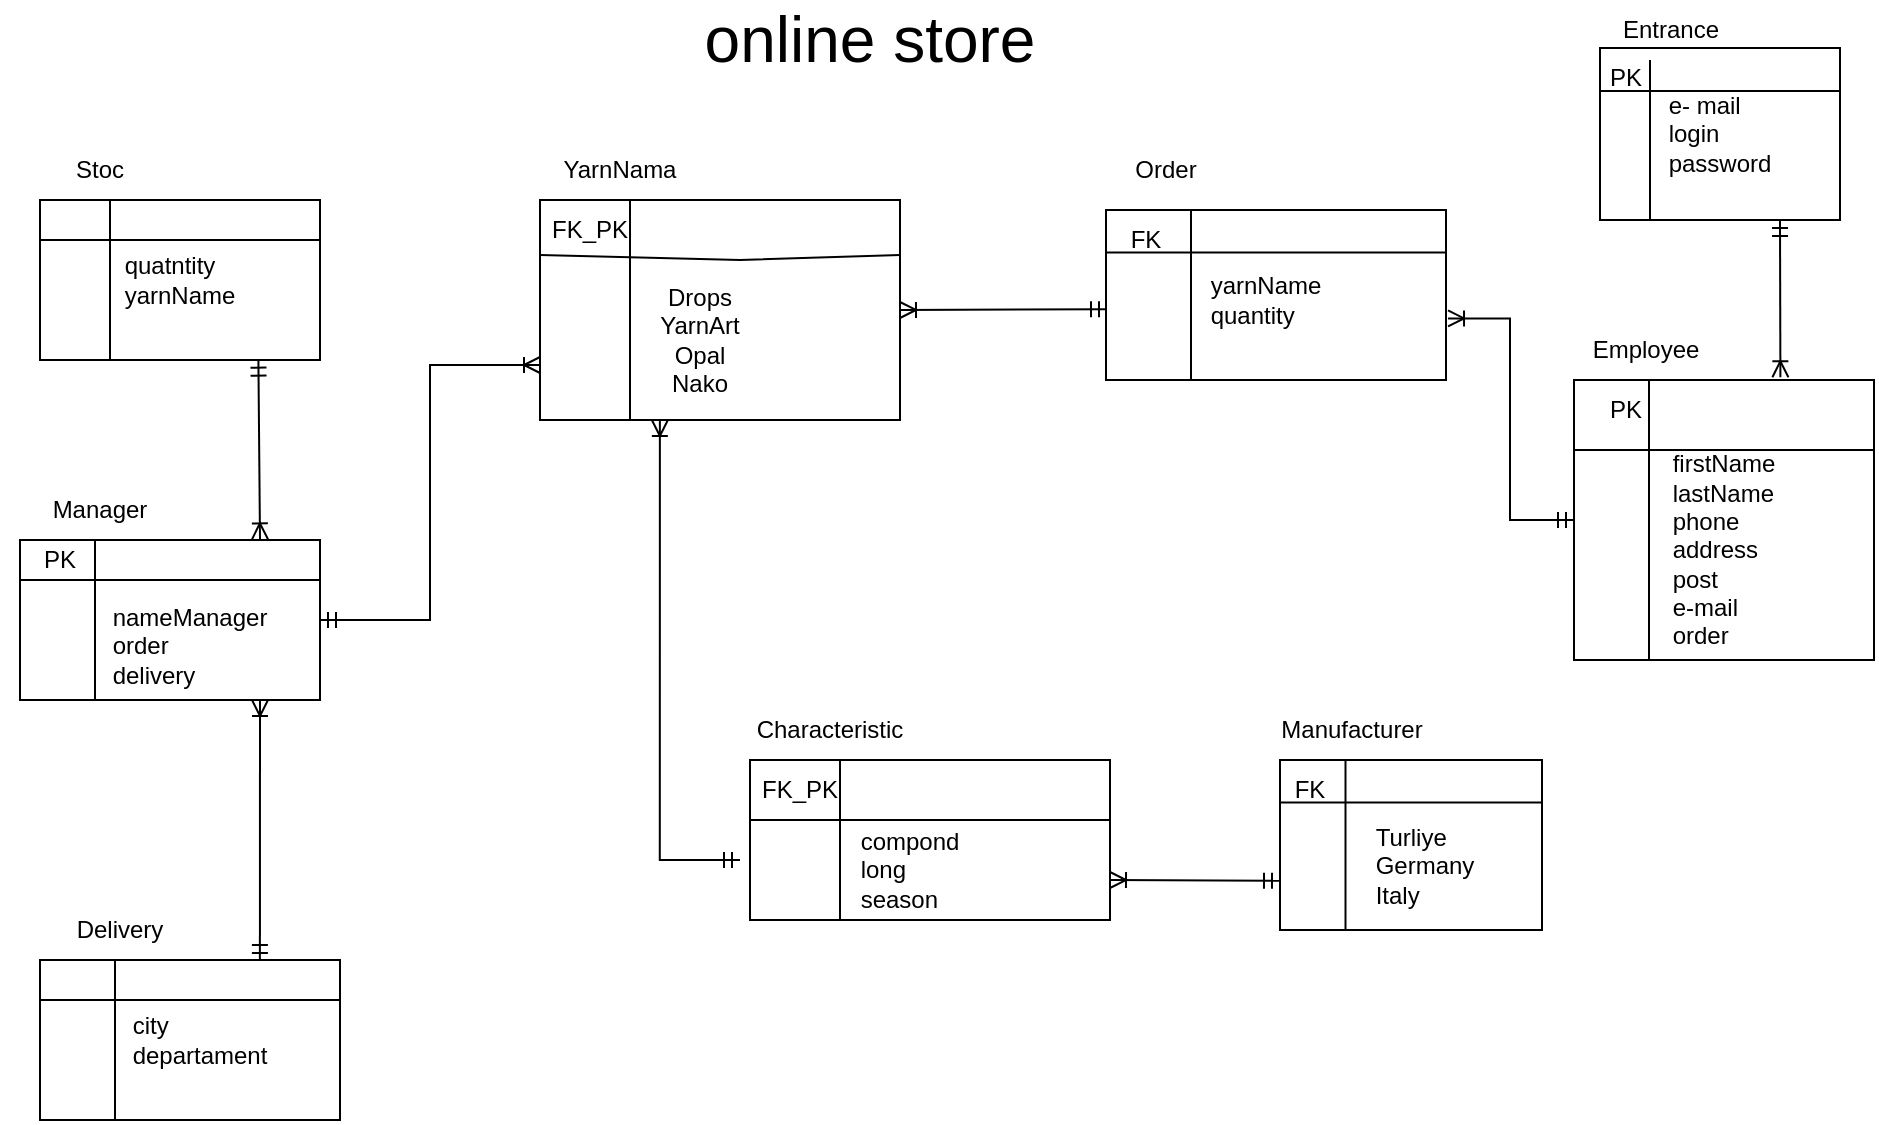 <mxfile version="21.6.1" type="github">
  <diagram name="Страница 1" id="T4Ymd4aeEVdObeijaIQG">
    <mxGraphModel dx="1961" dy="671" grid="1" gridSize="10" guides="1" tooltips="1" connect="1" arrows="1" fold="1" page="1" pageScale="1" pageWidth="827" pageHeight="1169" math="0" shadow="0">
      <root>
        <mxCell id="0" />
        <mxCell id="1" parent="0" />
        <mxCell id="0Lf7RoLiXzNrAuDKem5A-1" value="&lt;div style=&quot;text-align: left;&quot;&gt;&lt;span style=&quot;background-color: initial;&quot;&gt;e- mail&lt;/span&gt;&lt;/div&gt;&lt;div style=&quot;text-align: left;&quot;&gt;&lt;span style=&quot;background-color: initial;&quot;&gt;login&lt;/span&gt;&lt;/div&gt;&lt;div style=&quot;text-align: left;&quot;&gt;&lt;span style=&quot;background-color: initial;&quot;&gt;password&lt;/span&gt;&lt;/div&gt;" style="rounded=0;whiteSpace=wrap;html=1;" vertex="1" parent="1">
          <mxGeometry x="670" y="44" width="120" height="86" as="geometry" />
        </mxCell>
        <mxCell id="0Lf7RoLiXzNrAuDKem5A-4" value="" style="endArrow=none;html=1;rounded=0;entryX=1;entryY=0.25;entryDx=0;entryDy=0;exitX=0;exitY=0.25;exitDx=0;exitDy=0;" edge="1" parent="1" source="0Lf7RoLiXzNrAuDKem5A-1" target="0Lf7RoLiXzNrAuDKem5A-1">
          <mxGeometry width="50" height="50" relative="1" as="geometry">
            <mxPoint x="715" y="102" as="sourcePoint" />
            <mxPoint x="765" y="52" as="targetPoint" />
          </mxGeometry>
        </mxCell>
        <mxCell id="0Lf7RoLiXzNrAuDKem5A-5" value="" style="endArrow=none;html=1;rounded=0;" edge="1" parent="1">
          <mxGeometry width="50" height="50" relative="1" as="geometry">
            <mxPoint x="695" y="130" as="sourcePoint" />
            <mxPoint x="695" y="50" as="targetPoint" />
            <Array as="points">
              <mxPoint x="695" y="82" />
            </Array>
          </mxGeometry>
        </mxCell>
        <mxCell id="0Lf7RoLiXzNrAuDKem5A-6" value="Entrance" style="text;html=1;align=center;verticalAlign=middle;resizable=0;points=[];autosize=1;strokeColor=none;fillColor=none;" vertex="1" parent="1">
          <mxGeometry x="670" y="20" width="70" height="30" as="geometry" />
        </mxCell>
        <mxCell id="0Lf7RoLiXzNrAuDKem5A-7" value="PK" style="text;html=1;strokeColor=none;fillColor=none;align=center;verticalAlign=middle;whiteSpace=wrap;rounded=0;" vertex="1" parent="1">
          <mxGeometry x="653" y="44" width="60" height="30" as="geometry" />
        </mxCell>
        <mxCell id="0Lf7RoLiXzNrAuDKem5A-22" value="" style="rounded=0;whiteSpace=wrap;html=1;" vertex="1" parent="1">
          <mxGeometry x="657" y="210" width="150" height="140" as="geometry" />
        </mxCell>
        <mxCell id="0Lf7RoLiXzNrAuDKem5A-23" value="Employee" style="text;html=1;strokeColor=none;fillColor=none;align=center;verticalAlign=middle;whiteSpace=wrap;rounded=0;" vertex="1" parent="1">
          <mxGeometry x="663" y="180" width="60" height="30" as="geometry" />
        </mxCell>
        <mxCell id="0Lf7RoLiXzNrAuDKem5A-24" value="" style="endArrow=none;html=1;rounded=0;exitX=0.25;exitY=1;exitDx=0;exitDy=0;entryX=0.25;entryY=0;entryDx=0;entryDy=0;" edge="1" parent="1" source="0Lf7RoLiXzNrAuDKem5A-22" target="0Lf7RoLiXzNrAuDKem5A-22">
          <mxGeometry width="50" height="50" relative="1" as="geometry">
            <mxPoint x="698" y="230" as="sourcePoint" />
            <mxPoint x="748" y="180" as="targetPoint" />
          </mxGeometry>
        </mxCell>
        <mxCell id="0Lf7RoLiXzNrAuDKem5A-28" value="" style="endArrow=none;html=1;rounded=0;exitX=0;exitY=0.25;exitDx=0;exitDy=0;entryX=1;entryY=0.25;entryDx=0;entryDy=0;" edge="1" parent="1" source="0Lf7RoLiXzNrAuDKem5A-22" target="0Lf7RoLiXzNrAuDKem5A-22">
          <mxGeometry width="50" height="50" relative="1" as="geometry">
            <mxPoint x="698" y="230" as="sourcePoint" />
            <mxPoint x="748" y="180" as="targetPoint" />
          </mxGeometry>
        </mxCell>
        <mxCell id="0Lf7RoLiXzNrAuDKem5A-29" value="PK" style="text;html=1;strokeColor=none;fillColor=none;align=center;verticalAlign=middle;whiteSpace=wrap;rounded=0;" vertex="1" parent="1">
          <mxGeometry x="653" y="210" width="60" height="30" as="geometry" />
        </mxCell>
        <mxCell id="0Lf7RoLiXzNrAuDKem5A-32" value="" style="rounded=0;whiteSpace=wrap;html=1;" vertex="1" parent="1">
          <mxGeometry x="140" y="120" width="180" height="110" as="geometry" />
        </mxCell>
        <mxCell id="0Lf7RoLiXzNrAuDKem5A-33" value="YarnNama" style="text;html=1;strokeColor=none;fillColor=none;align=center;verticalAlign=middle;whiteSpace=wrap;rounded=0;" vertex="1" parent="1">
          <mxGeometry x="150" y="90" width="60" height="30" as="geometry" />
        </mxCell>
        <mxCell id="0Lf7RoLiXzNrAuDKem5A-34" value="" style="endArrow=none;html=1;rounded=0;exitX=0;exitY=0.25;exitDx=0;exitDy=0;entryX=1;entryY=0.25;entryDx=0;entryDy=0;" edge="1" parent="1" source="0Lf7RoLiXzNrAuDKem5A-32" target="0Lf7RoLiXzNrAuDKem5A-32">
          <mxGeometry width="50" height="50" relative="1" as="geometry">
            <mxPoint x="410" y="200" as="sourcePoint" />
            <mxPoint x="320" y="150" as="targetPoint" />
            <Array as="points">
              <mxPoint x="240" y="150" />
            </Array>
          </mxGeometry>
        </mxCell>
        <mxCell id="0Lf7RoLiXzNrAuDKem5A-35" value="" style="endArrow=none;html=1;rounded=0;exitX=0.25;exitY=1;exitDx=0;exitDy=0;entryX=0.25;entryY=0;entryDx=0;entryDy=0;" edge="1" parent="1" source="0Lf7RoLiXzNrAuDKem5A-32" target="0Lf7RoLiXzNrAuDKem5A-32">
          <mxGeometry width="50" height="50" relative="1" as="geometry">
            <mxPoint x="410" y="200" as="sourcePoint" />
            <mxPoint x="460" y="150" as="targetPoint" />
          </mxGeometry>
        </mxCell>
        <mxCell id="0Lf7RoLiXzNrAuDKem5A-36" value="Drops&lt;br&gt;YarnArt&lt;br&gt;Opal&lt;br&gt;Nako" style="text;html=1;strokeColor=none;fillColor=none;align=center;verticalAlign=middle;whiteSpace=wrap;rounded=0;" vertex="1" parent="1">
          <mxGeometry x="190" y="180" width="60" height="20" as="geometry" />
        </mxCell>
        <mxCell id="0Lf7RoLiXzNrAuDKem5A-37" value="FK_PK" style="text;html=1;strokeColor=none;fillColor=none;align=center;verticalAlign=middle;whiteSpace=wrap;rounded=0;" vertex="1" parent="1">
          <mxGeometry x="140" y="120" width="50" height="30" as="geometry" />
        </mxCell>
        <mxCell id="0Lf7RoLiXzNrAuDKem5A-38" value="" style="rounded=0;whiteSpace=wrap;html=1;" vertex="1" parent="1">
          <mxGeometry x="245" y="400" width="180" height="80" as="geometry" />
        </mxCell>
        <mxCell id="0Lf7RoLiXzNrAuDKem5A-39" value="" style="endArrow=none;html=1;rounded=0;" edge="1" parent="1">
          <mxGeometry width="50" height="50" relative="1" as="geometry">
            <mxPoint x="245" y="430" as="sourcePoint" />
            <mxPoint x="425" y="430" as="targetPoint" />
          </mxGeometry>
        </mxCell>
        <mxCell id="0Lf7RoLiXzNrAuDKem5A-40" value="" style="endArrow=none;html=1;rounded=0;entryX=0.25;entryY=0;entryDx=0;entryDy=0;exitX=0.25;exitY=1;exitDx=0;exitDy=0;" edge="1" parent="1" source="0Lf7RoLiXzNrAuDKem5A-38" target="0Lf7RoLiXzNrAuDKem5A-38">
          <mxGeometry width="50" height="50" relative="1" as="geometry">
            <mxPoint x="515" y="510" as="sourcePoint" />
            <mxPoint x="565" y="460" as="targetPoint" />
          </mxGeometry>
        </mxCell>
        <mxCell id="0Lf7RoLiXzNrAuDKem5A-41" value="Characteristic" style="text;html=1;strokeColor=none;fillColor=none;align=center;verticalAlign=middle;whiteSpace=wrap;rounded=0;" vertex="1" parent="1">
          <mxGeometry x="255" y="370" width="60" height="30" as="geometry" />
        </mxCell>
        <mxCell id="0Lf7RoLiXzNrAuDKem5A-42" value="FK_PK" style="text;html=1;strokeColor=none;fillColor=none;align=center;verticalAlign=middle;whiteSpace=wrap;rounded=0;" vertex="1" parent="1">
          <mxGeometry x="240" y="400" width="60" height="30" as="geometry" />
        </mxCell>
        <mxCell id="0Lf7RoLiXzNrAuDKem5A-44" value="&lt;div style=&quot;text-align: left;&quot;&gt;&lt;span style=&quot;background-color: initial;&quot;&gt;compond&lt;/span&gt;&lt;/div&gt;&lt;div style=&quot;text-align: left;&quot;&gt;&lt;span style=&quot;background-color: initial;&quot;&gt;long&lt;/span&gt;&lt;/div&gt;&lt;div style=&quot;text-align: left;&quot;&gt;&lt;span style=&quot;background-color: initial;&quot;&gt;season&lt;/span&gt;&lt;/div&gt;" style="text;html=1;strokeColor=none;fillColor=none;align=center;verticalAlign=middle;whiteSpace=wrap;rounded=0;" vertex="1" parent="1">
          <mxGeometry x="295" y="440" width="60" height="30" as="geometry" />
        </mxCell>
        <mxCell id="0Lf7RoLiXzNrAuDKem5A-45" value="" style="rounded=0;whiteSpace=wrap;html=1;" vertex="1" parent="1">
          <mxGeometry x="-110" y="120" width="140" height="80" as="geometry" />
        </mxCell>
        <mxCell id="0Lf7RoLiXzNrAuDKem5A-47" value="" style="rounded=0;whiteSpace=wrap;html=1;" vertex="1" parent="1">
          <mxGeometry x="423" y="125" width="170" height="85" as="geometry" />
        </mxCell>
        <mxCell id="0Lf7RoLiXzNrAuDKem5A-48" value="" style="rounded=0;whiteSpace=wrap;html=1;" vertex="1" parent="1">
          <mxGeometry x="-110" y="500" width="150" height="80" as="geometry" />
        </mxCell>
        <mxCell id="0Lf7RoLiXzNrAuDKem5A-49" value="" style="rounded=0;whiteSpace=wrap;html=1;" vertex="1" parent="1">
          <mxGeometry x="510" y="400" width="131" height="85" as="geometry" />
        </mxCell>
        <mxCell id="0Lf7RoLiXzNrAuDKem5A-50" value="Order" style="text;html=1;strokeColor=none;fillColor=none;align=center;verticalAlign=middle;whiteSpace=wrap;rounded=0;" vertex="1" parent="1">
          <mxGeometry x="423" y="90" width="60" height="30" as="geometry" />
        </mxCell>
        <mxCell id="0Lf7RoLiXzNrAuDKem5A-51" value="" style="endArrow=none;html=1;rounded=0;exitX=0;exitY=0.25;exitDx=0;exitDy=0;entryX=1;entryY=0.25;entryDx=0;entryDy=0;" edge="1" parent="1" source="0Lf7RoLiXzNrAuDKem5A-47" target="0Lf7RoLiXzNrAuDKem5A-47">
          <mxGeometry width="50" height="50" relative="1" as="geometry">
            <mxPoint x="483" y="180" as="sourcePoint" />
            <mxPoint x="533" y="130" as="targetPoint" />
          </mxGeometry>
        </mxCell>
        <mxCell id="0Lf7RoLiXzNrAuDKem5A-52" value="" style="endArrow=none;html=1;rounded=0;entryX=0.25;entryY=0;entryDx=0;entryDy=0;exitX=0.25;exitY=1;exitDx=0;exitDy=0;" edge="1" parent="1" source="0Lf7RoLiXzNrAuDKem5A-47" target="0Lf7RoLiXzNrAuDKem5A-47">
          <mxGeometry width="50" height="50" relative="1" as="geometry">
            <mxPoint x="483" y="180" as="sourcePoint" />
            <mxPoint x="533" y="130" as="targetPoint" />
          </mxGeometry>
        </mxCell>
        <mxCell id="0Lf7RoLiXzNrAuDKem5A-53" value="yarnName&lt;br&gt;&lt;div style=&quot;text-align: left;&quot;&gt;&lt;span style=&quot;background-color: initial;&quot;&gt;quantity&lt;/span&gt;&lt;/div&gt;" style="text;html=1;strokeColor=none;fillColor=none;align=center;verticalAlign=middle;whiteSpace=wrap;rounded=0;" vertex="1" parent="1">
          <mxGeometry x="473" y="155" width="60" height="30" as="geometry" />
        </mxCell>
        <mxCell id="0Lf7RoLiXzNrAuDKem5A-54" value="FK" style="text;html=1;strokeColor=none;fillColor=none;align=center;verticalAlign=middle;whiteSpace=wrap;rounded=0;" vertex="1" parent="1">
          <mxGeometry x="413" y="125" width="60" height="30" as="geometry" />
        </mxCell>
        <mxCell id="0Lf7RoLiXzNrAuDKem5A-57" value="Delivery" style="text;html=1;strokeColor=none;fillColor=none;align=center;verticalAlign=middle;whiteSpace=wrap;rounded=0;" vertex="1" parent="1">
          <mxGeometry x="-100" y="470" width="60" height="30" as="geometry" />
        </mxCell>
        <mxCell id="0Lf7RoLiXzNrAuDKem5A-58" value="" style="endArrow=none;html=1;rounded=0;entryX=0.25;entryY=0;entryDx=0;entryDy=0;exitX=0.25;exitY=1;exitDx=0;exitDy=0;" edge="1" parent="1" source="0Lf7RoLiXzNrAuDKem5A-48" target="0Lf7RoLiXzNrAuDKem5A-48">
          <mxGeometry width="50" height="50" relative="1" as="geometry">
            <mxPoint x="-50" y="630" as="sourcePoint" />
            <mxPoint y="580" as="targetPoint" />
          </mxGeometry>
        </mxCell>
        <mxCell id="0Lf7RoLiXzNrAuDKem5A-59" value="" style="endArrow=none;html=1;rounded=0;exitX=0;exitY=0.25;exitDx=0;exitDy=0;exitPerimeter=0;entryX=1;entryY=0.25;entryDx=0;entryDy=0;" edge="1" parent="1" source="0Lf7RoLiXzNrAuDKem5A-48" target="0Lf7RoLiXzNrAuDKem5A-48">
          <mxGeometry width="50" height="50" relative="1" as="geometry">
            <mxPoint x="-50" y="630" as="sourcePoint" />
            <mxPoint y="580" as="targetPoint" />
          </mxGeometry>
        </mxCell>
        <mxCell id="0Lf7RoLiXzNrAuDKem5A-60" value="&lt;div style=&quot;text-align: left;&quot;&gt;&lt;span style=&quot;background-color: initial;&quot;&gt;city&lt;/span&gt;&lt;/div&gt;&lt;div style=&quot;text-align: left;&quot;&gt;&lt;span style=&quot;background-color: initial;&quot;&gt;departament&lt;/span&gt;&lt;/div&gt;" style="text;html=1;strokeColor=none;fillColor=none;align=center;verticalAlign=middle;whiteSpace=wrap;rounded=0;" vertex="1" parent="1">
          <mxGeometry x="-60" y="525" width="60" height="30" as="geometry" />
        </mxCell>
        <mxCell id="0Lf7RoLiXzNrAuDKem5A-61" value="&lt;div style=&quot;text-align: left;&quot;&gt;&lt;span style=&quot;background-color: initial;&quot;&gt;firstName&lt;/span&gt;&lt;/div&gt;&lt;div style=&quot;text-align: left;&quot;&gt;&lt;span style=&quot;background-color: initial;&quot;&gt;lastName&lt;/span&gt;&lt;/div&gt;&lt;div style=&quot;text-align: left;&quot;&gt;&lt;span style=&quot;background-color: initial;&quot;&gt;phone&lt;/span&gt;&lt;/div&gt;&lt;div style=&quot;text-align: left;&quot;&gt;&lt;span style=&quot;background-color: initial;&quot;&gt;address&lt;/span&gt;&lt;/div&gt;&lt;div style=&quot;text-align: left;&quot;&gt;&lt;span style=&quot;background-color: initial;&quot;&gt;post&lt;/span&gt;&lt;/div&gt;&lt;div style=&quot;text-align: left;&quot;&gt;&lt;span style=&quot;background-color: initial;&quot;&gt;e-mail&lt;/span&gt;&lt;/div&gt;&lt;div style=&quot;text-align: justify;&quot;&gt;&lt;span style=&quot;background-color: initial;&quot;&gt;order&lt;/span&gt;&lt;/div&gt;" style="text;html=1;strokeColor=none;fillColor=none;align=center;verticalAlign=middle;whiteSpace=wrap;rounded=0;" vertex="1" parent="1">
          <mxGeometry x="702" y="280" width="60" height="30" as="geometry" />
        </mxCell>
        <mxCell id="0Lf7RoLiXzNrAuDKem5A-62" value="Stoc" style="text;html=1;strokeColor=none;fillColor=none;align=center;verticalAlign=middle;whiteSpace=wrap;rounded=0;" vertex="1" parent="1">
          <mxGeometry x="-110" y="90" width="60" height="30" as="geometry" />
        </mxCell>
        <mxCell id="0Lf7RoLiXzNrAuDKem5A-63" value="" style="endArrow=none;html=1;rounded=0;exitX=0;exitY=0.25;exitDx=0;exitDy=0;entryX=1;entryY=0.25;entryDx=0;entryDy=0;" edge="1" parent="1" source="0Lf7RoLiXzNrAuDKem5A-45" target="0Lf7RoLiXzNrAuDKem5A-45">
          <mxGeometry width="50" height="50" relative="1" as="geometry">
            <mxPoint x="130" y="220" as="sourcePoint" />
            <mxPoint x="180" y="170" as="targetPoint" />
          </mxGeometry>
        </mxCell>
        <mxCell id="0Lf7RoLiXzNrAuDKem5A-64" value="" style="endArrow=none;html=1;rounded=0;entryX=0.25;entryY=0;entryDx=0;entryDy=0;exitX=0.25;exitY=1;exitDx=0;exitDy=0;" edge="1" parent="1" source="0Lf7RoLiXzNrAuDKem5A-45" target="0Lf7RoLiXzNrAuDKem5A-45">
          <mxGeometry width="50" height="50" relative="1" as="geometry">
            <mxPoint x="130" y="220" as="sourcePoint" />
            <mxPoint x="180" y="170" as="targetPoint" />
          </mxGeometry>
        </mxCell>
        <mxCell id="0Lf7RoLiXzNrAuDKem5A-65" value="" style="endArrow=none;html=1;rounded=0;entryX=0.25;entryY=0;entryDx=0;entryDy=0;exitX=0.25;exitY=1;exitDx=0;exitDy=0;" edge="1" parent="1" source="0Lf7RoLiXzNrAuDKem5A-49" target="0Lf7RoLiXzNrAuDKem5A-49">
          <mxGeometry width="50" height="50" relative="1" as="geometry">
            <mxPoint x="431" y="495" as="sourcePoint" />
            <mxPoint x="481" y="445" as="targetPoint" />
          </mxGeometry>
        </mxCell>
        <mxCell id="0Lf7RoLiXzNrAuDKem5A-66" value="" style="endArrow=none;html=1;rounded=0;entryX=1;entryY=0.25;entryDx=0;entryDy=0;exitX=0;exitY=0.25;exitDx=0;exitDy=0;" edge="1" parent="1" source="0Lf7RoLiXzNrAuDKem5A-49" target="0Lf7RoLiXzNrAuDKem5A-49">
          <mxGeometry width="50" height="50" relative="1" as="geometry">
            <mxPoint x="431" y="495" as="sourcePoint" />
            <mxPoint x="481" y="445" as="targetPoint" />
          </mxGeometry>
        </mxCell>
        <mxCell id="0Lf7RoLiXzNrAuDKem5A-67" value="&lt;div style=&quot;text-align: left;&quot;&gt;&lt;span style=&quot;background-color: initial;&quot;&gt;quatntity&lt;/span&gt;&lt;/div&gt;yarnName" style="text;html=1;strokeColor=none;fillColor=none;align=center;verticalAlign=middle;whiteSpace=wrap;rounded=0;" vertex="1" parent="1">
          <mxGeometry x="-105" y="135" width="130" height="50" as="geometry" />
        </mxCell>
        <mxCell id="0Lf7RoLiXzNrAuDKem5A-68" value="Manufacturer" style="text;html=1;strokeColor=none;fillColor=none;align=center;verticalAlign=middle;whiteSpace=wrap;rounded=0;" vertex="1" parent="1">
          <mxGeometry x="516" y="370" width="60" height="30" as="geometry" />
        </mxCell>
        <mxCell id="0Lf7RoLiXzNrAuDKem5A-72" value="&lt;div style=&quot;text-align: left;&quot;&gt;&lt;span style=&quot;background-color: initial;&quot;&gt;Turliye&lt;/span&gt;&lt;/div&gt;Germany&lt;br&gt;&lt;div style=&quot;text-align: left;&quot;&gt;&lt;span style=&quot;background-color: initial;&quot;&gt;Italy&lt;/span&gt;&lt;/div&gt;" style="text;html=1;strokeColor=none;fillColor=none;align=center;verticalAlign=middle;whiteSpace=wrap;rounded=0;" vertex="1" parent="1">
          <mxGeometry x="555" y="430" width="55" height="45" as="geometry" />
        </mxCell>
        <mxCell id="0Lf7RoLiXzNrAuDKem5A-77" value="" style="rounded=0;whiteSpace=wrap;html=1;" vertex="1" parent="1">
          <mxGeometry x="-120" y="290" width="150" height="80" as="geometry" />
        </mxCell>
        <mxCell id="0Lf7RoLiXzNrAuDKem5A-78" value="Manager" style="text;html=1;strokeColor=none;fillColor=none;align=center;verticalAlign=middle;whiteSpace=wrap;rounded=0;" vertex="1" parent="1">
          <mxGeometry x="-110" y="260" width="60" height="30" as="geometry" />
        </mxCell>
        <mxCell id="0Lf7RoLiXzNrAuDKem5A-79" value="" style="endArrow=none;html=1;rounded=0;entryX=0.25;entryY=0;entryDx=0;entryDy=0;exitX=0.25;exitY=1;exitDx=0;exitDy=0;" edge="1" parent="1" source="0Lf7RoLiXzNrAuDKem5A-77" target="0Lf7RoLiXzNrAuDKem5A-77">
          <mxGeometry width="50" height="50" relative="1" as="geometry">
            <mxPoint x="-60" y="420" as="sourcePoint" />
            <mxPoint x="-10" y="370" as="targetPoint" />
          </mxGeometry>
        </mxCell>
        <mxCell id="0Lf7RoLiXzNrAuDKem5A-80" value="" style="endArrow=none;html=1;rounded=0;exitX=0;exitY=0.25;exitDx=0;exitDy=0;exitPerimeter=0;entryX=1;entryY=0.25;entryDx=0;entryDy=0;" edge="1" parent="1" source="0Lf7RoLiXzNrAuDKem5A-77" target="0Lf7RoLiXzNrAuDKem5A-77">
          <mxGeometry width="50" height="50" relative="1" as="geometry">
            <mxPoint x="-60" y="420" as="sourcePoint" />
            <mxPoint x="-10" y="370" as="targetPoint" />
          </mxGeometry>
        </mxCell>
        <mxCell id="0Lf7RoLiXzNrAuDKem5A-81" value="&lt;div style=&quot;text-align: left;&quot;&gt;nameManager&lt;/div&gt;&lt;div style=&quot;text-align: left;&quot;&gt;order&lt;/div&gt;&lt;div style=&quot;text-align: left;&quot;&gt;delivery&lt;/div&gt;" style="text;html=1;strokeColor=none;fillColor=none;align=center;verticalAlign=middle;whiteSpace=wrap;rounded=0;" vertex="1" parent="1">
          <mxGeometry x="-70" y="315" width="70" height="55" as="geometry" />
        </mxCell>
        <mxCell id="0Lf7RoLiXzNrAuDKem5A-82" value="" style="endArrow=ERoneToMany;html=1;rounded=0;edgeStyle=orthogonalEdgeStyle;exitX=1;exitY=0.5;exitDx=0;exitDy=0;entryX=0;entryY=0.75;entryDx=0;entryDy=0;startArrow=ERmandOne;startFill=0;endFill=0;" edge="1" parent="1" source="0Lf7RoLiXzNrAuDKem5A-77" target="0Lf7RoLiXzNrAuDKem5A-32">
          <mxGeometry width="50" height="50" relative="1" as="geometry">
            <mxPoint x="310" y="300" as="sourcePoint" />
            <mxPoint x="110" y="180" as="targetPoint" />
          </mxGeometry>
        </mxCell>
        <mxCell id="0Lf7RoLiXzNrAuDKem5A-83" value="" style="endArrow=ERmandOne;html=1;rounded=0;exitX=1;exitY=1;exitDx=0;exitDy=0;entryX=0.733;entryY=0.007;entryDx=0;entryDy=0;endFill=0;startArrow=ERoneToMany;startFill=0;entryPerimeter=0;" edge="1" parent="1" source="0Lf7RoLiXzNrAuDKem5A-81" target="0Lf7RoLiXzNrAuDKem5A-48">
          <mxGeometry width="50" height="50" relative="1" as="geometry">
            <mxPoint x="310" y="300" as="sourcePoint" />
            <mxPoint x="360" y="250" as="targetPoint" />
          </mxGeometry>
        </mxCell>
        <mxCell id="0Lf7RoLiXzNrAuDKem5A-84" value="" style="endArrow=ERmandOne;html=1;rounded=0;entryX=0.78;entryY=0.998;entryDx=0;entryDy=0;exitX=0.8;exitY=-0.004;exitDx=0;exitDy=0;exitPerimeter=0;entryPerimeter=0;startArrow=ERoneToMany;startFill=0;endFill=0;" edge="1" parent="1" source="0Lf7RoLiXzNrAuDKem5A-77" target="0Lf7RoLiXzNrAuDKem5A-45">
          <mxGeometry width="50" height="50" relative="1" as="geometry">
            <mxPoint x="-4" y="291" as="sourcePoint" />
            <mxPoint x="360" y="250" as="targetPoint" />
          </mxGeometry>
        </mxCell>
        <mxCell id="0Lf7RoLiXzNrAuDKem5A-85" value="" style="endArrow=ERmandOne;html=1;rounded=0;edgeStyle=orthogonalEdgeStyle;exitX=0.333;exitY=1;exitDx=0;exitDy=0;exitPerimeter=0;startArrow=ERoneToMany;startFill=0;endFill=0;" edge="1" parent="1" source="0Lf7RoLiXzNrAuDKem5A-32">
          <mxGeometry width="50" height="50" relative="1" as="geometry">
            <mxPoint x="310" y="300" as="sourcePoint" />
            <mxPoint x="240" y="450" as="targetPoint" />
            <Array as="points">
              <mxPoint x="200" y="450" />
            </Array>
          </mxGeometry>
        </mxCell>
        <mxCell id="0Lf7RoLiXzNrAuDKem5A-86" value="" style="endArrow=ERmandOne;html=1;rounded=0;exitX=1;exitY=0.75;exitDx=0;exitDy=0;entryX=0;entryY=0.71;entryDx=0;entryDy=0;entryPerimeter=0;startArrow=ERoneToMany;startFill=0;endFill=0;" edge="1" parent="1" source="0Lf7RoLiXzNrAuDKem5A-38" target="0Lf7RoLiXzNrAuDKem5A-49">
          <mxGeometry width="50" height="50" relative="1" as="geometry">
            <mxPoint x="310" y="300" as="sourcePoint" />
            <mxPoint x="360" y="250" as="targetPoint" />
          </mxGeometry>
        </mxCell>
        <mxCell id="0Lf7RoLiXzNrAuDKem5A-87" value="" style="endArrow=ERoneToMany;html=1;rounded=0;exitX=0.75;exitY=1;exitDx=0;exitDy=0;entryX=0.688;entryY=-0.01;entryDx=0;entryDy=0;entryPerimeter=0;endFill=0;startArrow=ERmandOne;startFill=0;" edge="1" parent="1" source="0Lf7RoLiXzNrAuDKem5A-1" target="0Lf7RoLiXzNrAuDKem5A-22">
          <mxGeometry width="50" height="50" relative="1" as="geometry">
            <mxPoint x="310" y="300" as="sourcePoint" />
            <mxPoint x="360" y="250" as="targetPoint" />
          </mxGeometry>
        </mxCell>
        <mxCell id="0Lf7RoLiXzNrAuDKem5A-88" value="" style="endArrow=ERmandOne;html=1;rounded=0;exitX=1;exitY=0.5;exitDx=0;exitDy=0;startArrow=ERoneToMany;startFill=0;endFill=0;entryX=0.003;entryY=0.584;entryDx=0;entryDy=0;entryPerimeter=0;" edge="1" parent="1" source="0Lf7RoLiXzNrAuDKem5A-32" target="0Lf7RoLiXzNrAuDKem5A-47">
          <mxGeometry width="50" height="50" relative="1" as="geometry">
            <mxPoint x="310" y="300" as="sourcePoint" />
            <mxPoint x="420" y="175" as="targetPoint" />
          </mxGeometry>
        </mxCell>
        <mxCell id="0Lf7RoLiXzNrAuDKem5A-89" value="" style="endArrow=ERmandOne;html=1;rounded=0;edgeStyle=orthogonalEdgeStyle;exitX=1.006;exitY=0.638;exitDx=0;exitDy=0;exitPerimeter=0;entryX=0;entryY=0.5;entryDx=0;entryDy=0;startArrow=ERoneToMany;startFill=0;endFill=0;" edge="1" parent="1" source="0Lf7RoLiXzNrAuDKem5A-47" target="0Lf7RoLiXzNrAuDKem5A-22">
          <mxGeometry width="50" height="50" relative="1" as="geometry">
            <mxPoint x="310" y="300" as="sourcePoint" />
            <mxPoint x="360" y="250" as="targetPoint" />
          </mxGeometry>
        </mxCell>
        <mxCell id="0Lf7RoLiXzNrAuDKem5A-90" value="FK" style="text;html=1;strokeColor=none;fillColor=none;align=center;verticalAlign=middle;whiteSpace=wrap;rounded=0;" vertex="1" parent="1">
          <mxGeometry x="495" y="400" width="60" height="30" as="geometry" />
        </mxCell>
        <mxCell id="0Lf7RoLiXzNrAuDKem5A-92" value="PK" style="text;html=1;strokeColor=none;fillColor=none;align=center;verticalAlign=middle;whiteSpace=wrap;rounded=0;" vertex="1" parent="1">
          <mxGeometry x="-130" y="285" width="60" height="30" as="geometry" />
        </mxCell>
        <mxCell id="0Lf7RoLiXzNrAuDKem5A-95" value="&lt;font style=&quot;font-size: 32px;&quot;&gt;online store&lt;/font&gt;" style="text;html=1;strokeColor=none;fillColor=none;align=center;verticalAlign=middle;whiteSpace=wrap;rounded=0;" vertex="1" parent="1">
          <mxGeometry x="150" y="20" width="310" height="40" as="geometry" />
        </mxCell>
      </root>
    </mxGraphModel>
  </diagram>
</mxfile>
